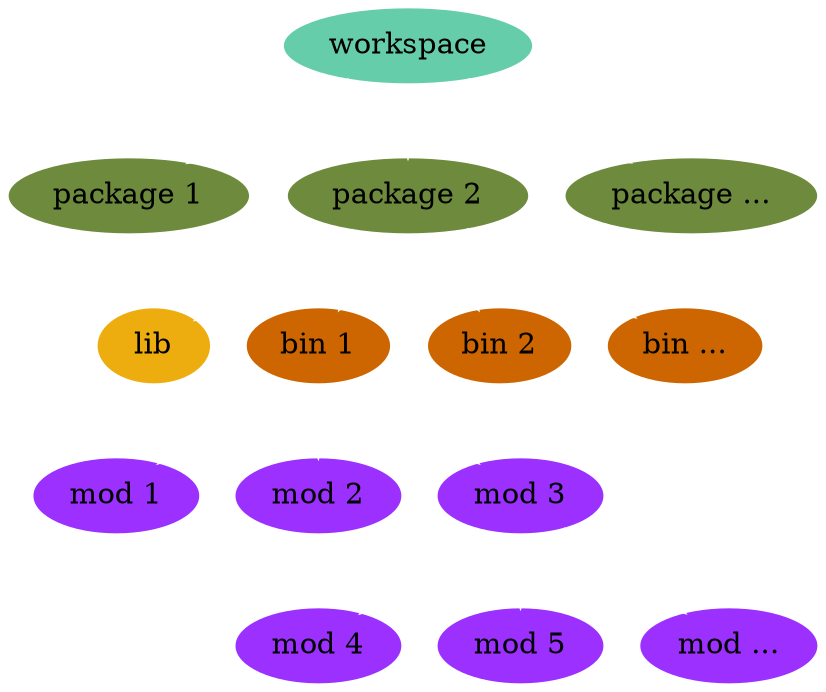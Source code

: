 digraph proj_structure {
    // high-res
    graph [dpi = 300;];
    // transparent
    bgcolor = "#00000000";
    node [color = "#00000000";];
    edge [color = white;];
    
    workspace [style = filled;fillcolor = "mediumaquamarine";];
    
    workspace -> "package 1";
    workspace -> "package 2";
    workspace -> "package ...";
    
    "package 1" [style = filled;fillcolor = "darkolivegreen4";];
    "package 2" [style = filled;fillcolor = "darkolivegreen4";];
    "package ..." [style = filled;fillcolor = "darkolivegreen4";];
    
    "package 2" -> lib;
    "package 2" -> "bin 1";
    "package 2" -> "bin 2";
    "package 2" -> "bin ...";
    
    lib [style = filled;fillcolor = "darkgoldenrod2";];
    "bin 1" [style = filled;fillcolor = "darkorange3";];
    "bin 2" [style = filled;fillcolor = "darkorange3";];
    "bin ..." [style = filled;fillcolor = "darkorange3";];
    
    "bin 1" -> "mod 1";
    "bin 1" -> "mod 2";
    "bin 1" -> "mod 3";
    
    "mod 3" -> "mod 4";
    "mod 3" -> "mod 5";
    "mod 3" -> "mod ...";
    
    "mod 1" [style = filled;fillcolor = "purple1";];
    "mod 2" [style = filled;fillcolor = "purple1";];
    "mod 3" [style = filled;fillcolor = "purple1";];
    "mod 4" [style = filled;fillcolor = "purple1";];
    "mod 5" [style = filled;fillcolor = "purple1";];
    "mod ..." [style = filled;fillcolor = "purple1";];
}